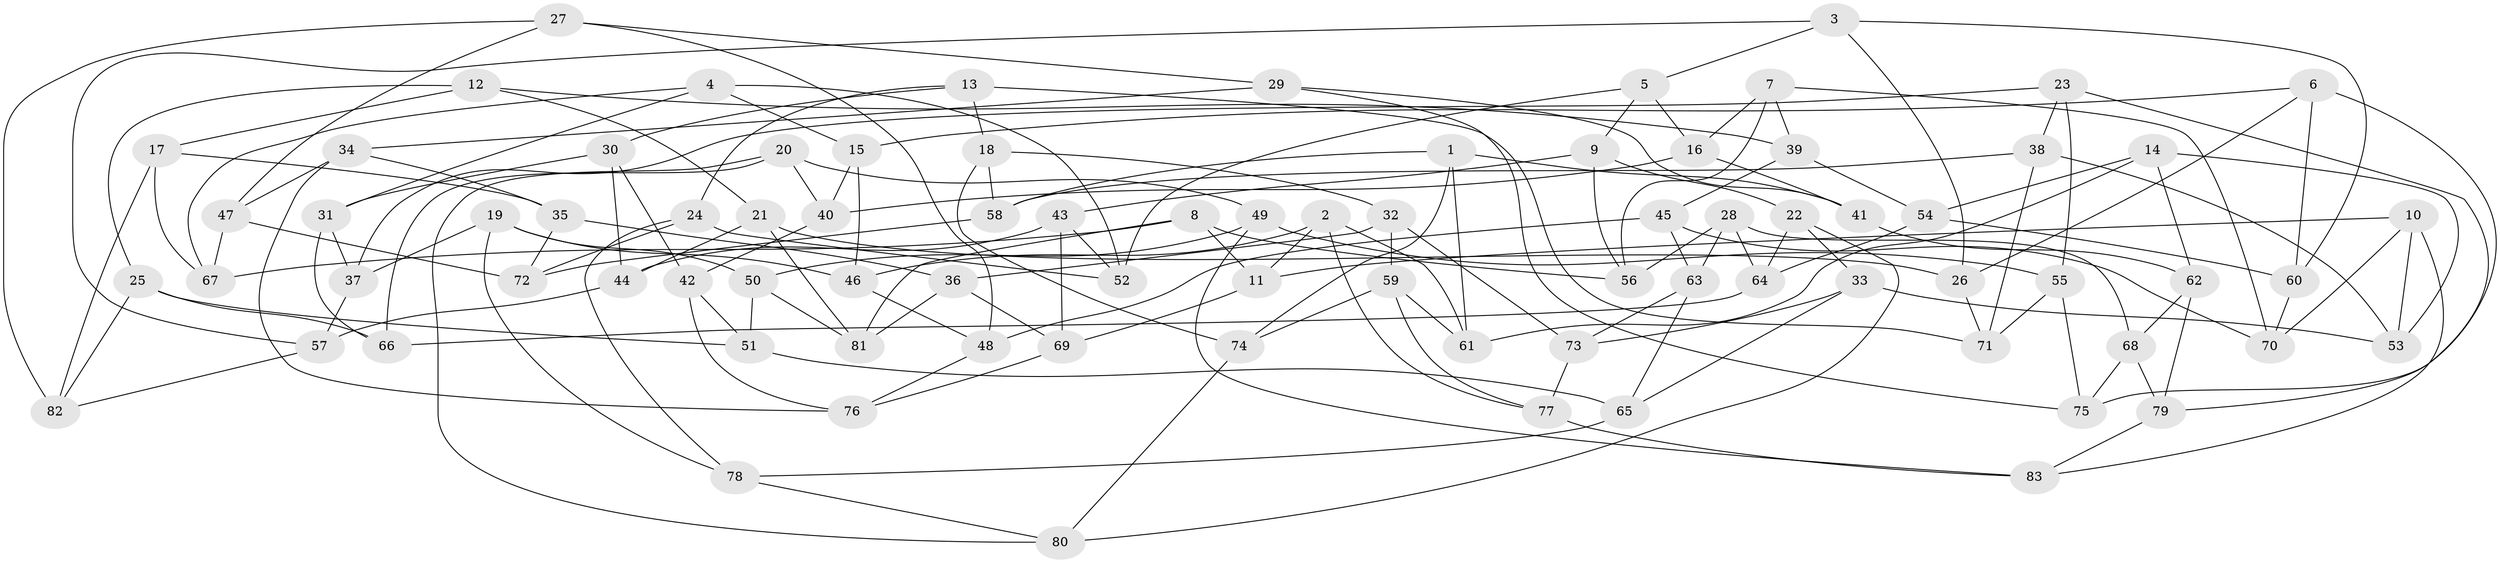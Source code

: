 // Generated by graph-tools (version 1.1) at 2025/26/03/09/25 03:26:53]
// undirected, 83 vertices, 166 edges
graph export_dot {
graph [start="1"]
  node [color=gray90,style=filled];
  1;
  2;
  3;
  4;
  5;
  6;
  7;
  8;
  9;
  10;
  11;
  12;
  13;
  14;
  15;
  16;
  17;
  18;
  19;
  20;
  21;
  22;
  23;
  24;
  25;
  26;
  27;
  28;
  29;
  30;
  31;
  32;
  33;
  34;
  35;
  36;
  37;
  38;
  39;
  40;
  41;
  42;
  43;
  44;
  45;
  46;
  47;
  48;
  49;
  50;
  51;
  52;
  53;
  54;
  55;
  56;
  57;
  58;
  59;
  60;
  61;
  62;
  63;
  64;
  65;
  66;
  67;
  68;
  69;
  70;
  71;
  72;
  73;
  74;
  75;
  76;
  77;
  78;
  79;
  80;
  81;
  82;
  83;
  1 -- 61;
  1 -- 74;
  1 -- 58;
  1 -- 41;
  2 -- 61;
  2 -- 46;
  2 -- 11;
  2 -- 77;
  3 -- 5;
  3 -- 60;
  3 -- 57;
  3 -- 26;
  4 -- 31;
  4 -- 67;
  4 -- 52;
  4 -- 15;
  5 -- 16;
  5 -- 52;
  5 -- 9;
  6 -- 15;
  6 -- 60;
  6 -- 75;
  6 -- 26;
  7 -- 16;
  7 -- 56;
  7 -- 39;
  7 -- 70;
  8 -- 56;
  8 -- 81;
  8 -- 11;
  8 -- 67;
  9 -- 56;
  9 -- 43;
  9 -- 22;
  10 -- 53;
  10 -- 83;
  10 -- 70;
  10 -- 11;
  11 -- 69;
  12 -- 21;
  12 -- 17;
  12 -- 25;
  12 -- 39;
  13 -- 71;
  13 -- 30;
  13 -- 18;
  13 -- 24;
  14 -- 53;
  14 -- 61;
  14 -- 54;
  14 -- 62;
  15 -- 40;
  15 -- 46;
  16 -- 41;
  16 -- 40;
  17 -- 35;
  17 -- 67;
  17 -- 82;
  18 -- 32;
  18 -- 74;
  18 -- 58;
  19 -- 78;
  19 -- 46;
  19 -- 50;
  19 -- 37;
  20 -- 40;
  20 -- 49;
  20 -- 80;
  20 -- 66;
  21 -- 81;
  21 -- 44;
  21 -- 26;
  22 -- 80;
  22 -- 64;
  22 -- 33;
  23 -- 38;
  23 -- 55;
  23 -- 79;
  23 -- 37;
  24 -- 52;
  24 -- 78;
  24 -- 72;
  25 -- 51;
  25 -- 66;
  25 -- 82;
  26 -- 71;
  27 -- 82;
  27 -- 48;
  27 -- 47;
  27 -- 29;
  28 -- 56;
  28 -- 64;
  28 -- 68;
  28 -- 63;
  29 -- 34;
  29 -- 41;
  29 -- 75;
  30 -- 31;
  30 -- 42;
  30 -- 44;
  31 -- 37;
  31 -- 66;
  32 -- 73;
  32 -- 36;
  32 -- 59;
  33 -- 53;
  33 -- 65;
  33 -- 73;
  34 -- 47;
  34 -- 35;
  34 -- 76;
  35 -- 36;
  35 -- 72;
  36 -- 69;
  36 -- 81;
  37 -- 57;
  38 -- 71;
  38 -- 58;
  38 -- 53;
  39 -- 45;
  39 -- 54;
  40 -- 42;
  41 -- 62;
  42 -- 76;
  42 -- 51;
  43 -- 44;
  43 -- 69;
  43 -- 52;
  44 -- 57;
  45 -- 70;
  45 -- 63;
  45 -- 48;
  46 -- 48;
  47 -- 67;
  47 -- 72;
  48 -- 76;
  49 -- 55;
  49 -- 83;
  49 -- 50;
  50 -- 51;
  50 -- 81;
  51 -- 65;
  54 -- 60;
  54 -- 64;
  55 -- 71;
  55 -- 75;
  57 -- 82;
  58 -- 72;
  59 -- 61;
  59 -- 74;
  59 -- 77;
  60 -- 70;
  62 -- 79;
  62 -- 68;
  63 -- 65;
  63 -- 73;
  64 -- 66;
  65 -- 78;
  68 -- 79;
  68 -- 75;
  69 -- 76;
  73 -- 77;
  74 -- 80;
  77 -- 83;
  78 -- 80;
  79 -- 83;
}
